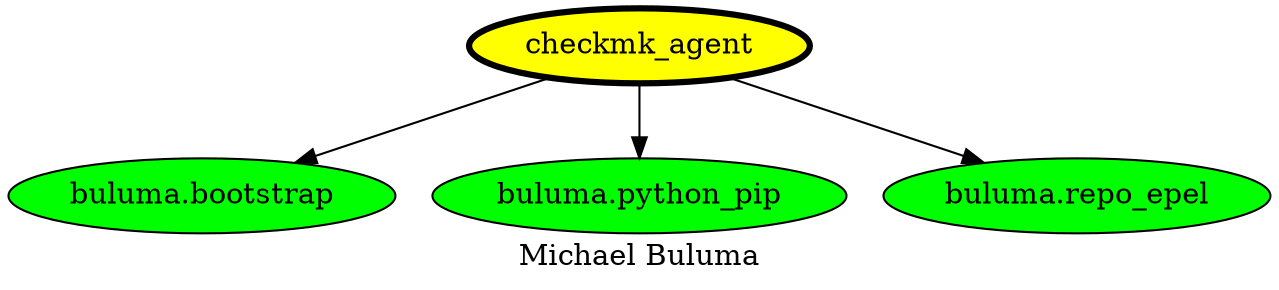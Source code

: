 digraph PhiloDilemma {
  label = "Michael Buluma" ;
  overlap=false
  {
    "checkmk_agent" [fillcolor=yellow style=filled penwidth=3]
    "buluma.bootstrap" [fillcolor=green style=filled]
    "buluma.python_pip" [fillcolor=green style=filled]
    "buluma.repo_epel" [fillcolor=green style=filled]
  }
  "checkmk_agent" -> "buluma.bootstrap"
  "checkmk_agent" -> "buluma.python_pip"
  "checkmk_agent" -> "buluma.repo_epel"
}
